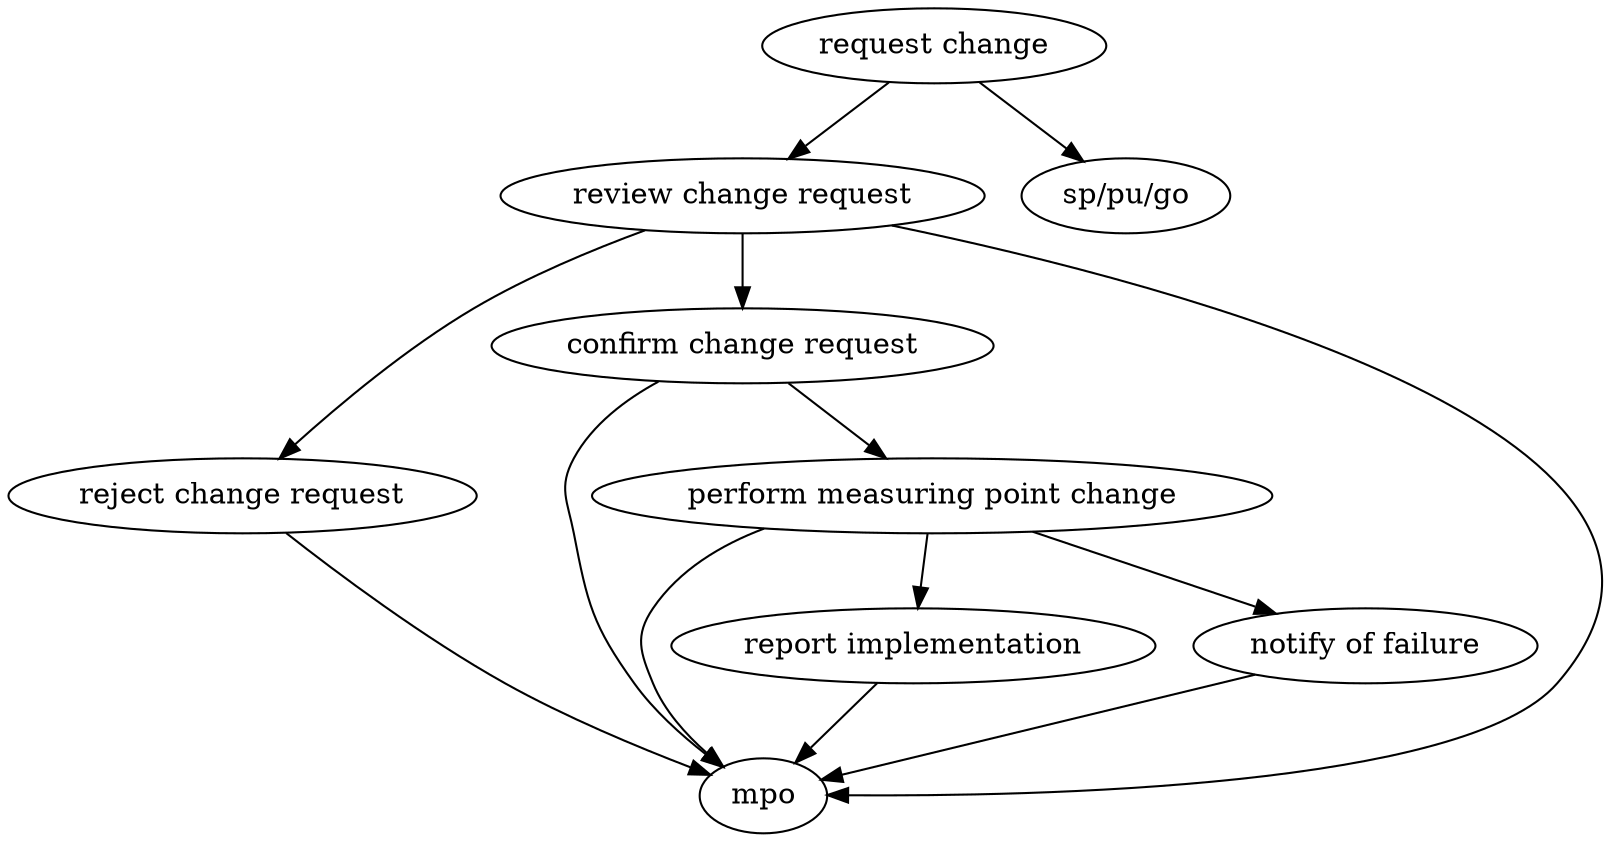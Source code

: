 strict digraph "doc-10.9" {
	graph [name="doc-10.9"];
	"request change"	[attrs="{'type': 'Activity', 'label': 'request change'}"];
	"review change request"	[attrs="{'type': 'Activity', 'label': 'review change request'}"];
	"request change" -> "review change request"	[attrs="{'type': 'flow', 'label': 'flow'}"];
	"sp/pu/go"	[attrs="{'type': 'Actor', 'label': 'sp/pu/go'}"];
	"request change" -> "sp/pu/go"	[attrs="{'type': 'actor performer', 'label': 'actor performer'}"];
	"reject change request"	[attrs="{'type': 'Activity', 'label': 'reject change request'}"];
	"review change request" -> "reject change request"	[attrs="{'type': 'flow', 'label': 'flow'}"];
	"confirm change request"	[attrs="{'type': 'Activity', 'label': 'confirm change request'}"];
	"review change request" -> "confirm change request"	[attrs="{'type': 'flow', 'label': 'flow'}"];
	mpo	[attrs="{'type': 'Actor', 'label': 'mpo'}"];
	"review change request" -> mpo	[attrs="{'type': 'actor performer', 'label': 'actor performer'}"];
	"reject change request" -> mpo	[attrs="{'type': 'actor performer', 'label': 'actor performer'}"];
	"perform measuring point change"	[attrs="{'type': 'Activity', 'label': 'perform measuring point change'}"];
	"confirm change request" -> "perform measuring point change"	[attrs="{'type': 'flow', 'label': 'flow'}"];
	"confirm change request" -> mpo	[attrs="{'type': 'actor performer', 'label': 'actor performer'}"];
	"report implementation"	[attrs="{'type': 'Activity', 'label': 'report implementation'}"];
	"perform measuring point change" -> "report implementation"	[attrs="{'type': 'flow', 'label': 'flow'}"];
	"notify of failure"	[attrs="{'type': 'Activity', 'label': 'notify of failure'}"];
	"perform measuring point change" -> "notify of failure"	[attrs="{'type': 'flow', 'label': 'flow'}"];
	"perform measuring point change" -> mpo	[attrs="{'type': 'actor performer', 'label': 'actor performer'}"];
	"report implementation" -> mpo	[attrs="{'type': 'actor performer', 'label': 'actor performer'}"];
	"notify of failure" -> mpo	[attrs="{'type': 'actor performer', 'label': 'actor performer'}"];
}
